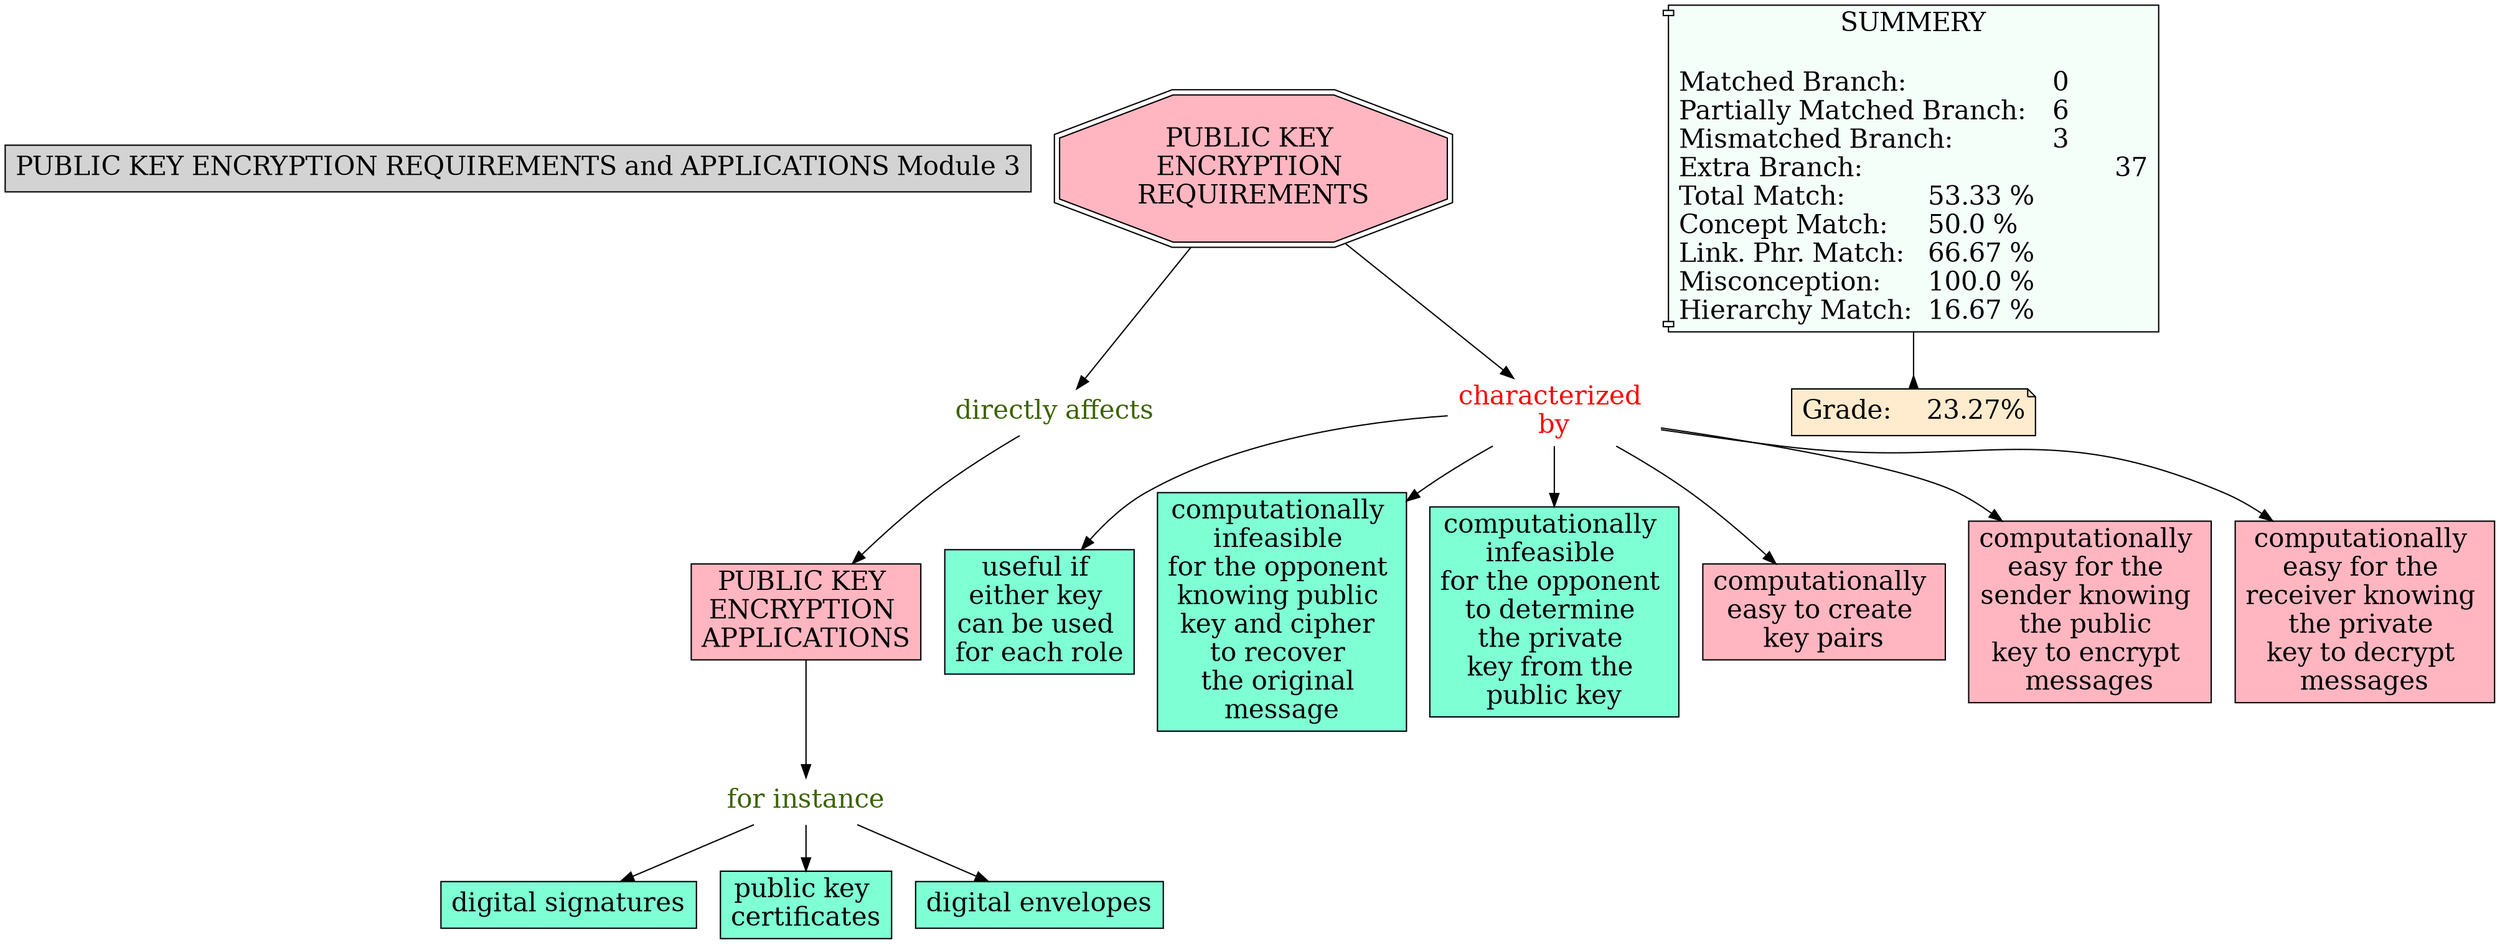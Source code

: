 // The Round Table
digraph {
	"1S46VLMJW-14NFD1P-7CX" [label="PUBLIC KEY ENCRYPTION REQUIREMENTS and APPLICATIONS Module 3" Gsplines=true fontsize=20 shape=rect style=filled]
	"1S46VSGLR-8PCR1-7QL" [label="PUBLIC KEY 
ENCRYPTION 
REQUIREMENTS" Gsplines=true fillcolor="#FFB6C1" fontsize=20 shape=doubleoctagon style=filled]
	"1S46VV23Q-F48TM3-7VW" [label="directly affects 
" Gsplines=true fontcolor="#3B6300" fontsize=20 shape=none]
	"1S46VSGLR-8PCR1-7QL" -> "1S46VV23Q-F48TM3-7VW" [constraint=true]
	"1S46VX9T9-F5ZVYF-7YJ" [label="for instance
" Gsplines=true fontcolor="#3B6300" fontsize=20 shape=none]
	"1S46VXR8N-ZL5SCS-7ZR" [label="digital signatures
" Gsplines=true fillcolor=aquamarine fontsize=20 shape=rect style=filled]
	"1S46VX9T9-F5ZVYF-7YJ" -> "1S46VXR8N-ZL5SCS-7ZR" [constraint=true]
	"1S46VSGLR-8PCR1-7QL" [label="PUBLIC KEY 
ENCRYPTION 
REQUIREMENTS" Gsplines=true fillcolor="#FFB6C1" fontsize=20 shape=doubleoctagon style=filled]
	"1S46WCC81-3FF6WN-8LP" [label="characterized 
by" Gsplines=true fontcolor=red fontsize=20 shape=none]
	"1S46VSGLR-8PCR1-7QL" -> "1S46WCC81-3FF6WN-8LP" [constraint=true]
	"1S46WCC81-3FF6WN-8LP" [label="characterized 
by" Gsplines=true fontcolor=red fontsize=20 shape=none]
	"1S46VVVYJ-1DWPG1V-7XB" [label="useful if 
either key 
can be used 
for each role
" Gsplines=true fillcolor=aquamarine fontsize=20 shape=rect style=filled]
	"1S46WCC81-3FF6WN-8LP" -> "1S46VVVYJ-1DWPG1V-7XB" [constraint=true]
	"1S46WCC81-3FF6WN-8LP" [label="characterized 
by" Gsplines=true fontcolor=red fontsize=20 shape=none]
	"1S46VVXXB-1PN9JG6-7XG" [label="computationally 
infeasible 
for the opponent 
knowing public 
key and cipher 
to recover 
the original 
message" Gsplines=true fillcolor=aquamarine fontsize=20 shape=rect style=filled]
	"1S46WCC81-3FF6WN-8LP" -> "1S46VVXXB-1PN9JG6-7XG" [constraint=true]
	"1S46VTCN4-DLM035-7TD" [label="PUBLIC KEY 
ENCRYPTION 
APPLICATIONS" Gsplines=true fillcolor="#FFB6C1" fontsize=20 shape=rect style=filled]
	"1S46VX9T9-F5ZVYF-7YJ" [label="for instance
" Gsplines=true fontcolor="#3B6300" fontsize=20 shape=none]
	"1S46VTCN4-DLM035-7TD" -> "1S46VX9T9-F5ZVYF-7YJ" [constraint=true]
	"1S46VX9T9-F5ZVYF-7YJ" [label="for instance
" Gsplines=true fontcolor="#3B6300" fontsize=20 shape=none]
	"1S46VX9T6-22CN5ZK-7YF" [label="public key 
certificates" Gsplines=true fillcolor=aquamarine fontsize=20 shape=rect style=filled]
	"1S46VX9T9-F5ZVYF-7YJ" -> "1S46VX9T6-22CN5ZK-7YF" [constraint=true]
	"1S46WCC81-3FF6WN-8LP" [label="characterized 
by" Gsplines=true fontcolor=red fontsize=20 shape=none]
	"1S46VVZQH-6HYNKR-7XL" [label="computationally 
infeasible 
for the opponent 
to determine 
the private 
key from the 
public key
" Gsplines=true fillcolor=aquamarine fontsize=20 shape=rect style=filled]
	"1S46WCC81-3FF6WN-8LP" -> "1S46VVZQH-6HYNKR-7XL" [constraint=true]
	"1S46WCC81-3FF6WN-8LP" [label="characterized 
by" Gsplines=true fontcolor=red fontsize=20 shape=none]
	"1S46VWD8H-6TX6KB-7XZ" [label="computationally 
easy to create 
key pairs" Gsplines=true fillcolor="#FFB6C1" fontsize=20 shape=rect style=filled]
	"1S46WCC81-3FF6WN-8LP" -> "1S46VWD8H-6TX6KB-7XZ" [constraint=true]
	"1S46VX9T9-F5ZVYF-7YJ" [label="for instance
" Gsplines=true fontcolor="#3B6300" fontsize=20 shape=none]
	"1S46VXN3C-Q7P91Y-7Z8" [label="digital envelopes
" Gsplines=true fillcolor=aquamarine fontsize=20 shape=rect style=filled]
	"1S46VX9T9-F5ZVYF-7YJ" -> "1S46VXN3C-Q7P91Y-7Z8" [constraint=true]
	"1S46WCC81-3FF6WN-8LP" [label="characterized 
by" Gsplines=true fontcolor=red fontsize=20 shape=none]
	"1S46VWBP7-1YP06TM-7XV" [label="computationally 
easy for the 
sender knowing 
the public 
key to encrypt 
messages" Gsplines=true fillcolor="#FFB6C1" fontsize=20 shape=rect style=filled]
	"1S46WCC81-3FF6WN-8LP" -> "1S46VWBP7-1YP06TM-7XV" [constraint=true]
	"1S46VV23Q-F48TM3-7VW" [label="directly affects 
" Gsplines=true fontcolor="#3B6300" fontsize=20 shape=none]
	"1S46VTCN4-DLM035-7TD" [label="PUBLIC KEY 
ENCRYPTION 
APPLICATIONS" Gsplines=true fillcolor="#FFB6C1" fontsize=20 shape=rect style=filled]
	"1S46VV23Q-F48TM3-7VW" -> "1S46VTCN4-DLM035-7TD" [constraint=true]
	"1S46WCC81-3FF6WN-8LP" [label="characterized 
by" Gsplines=true fontcolor=red fontsize=20 shape=none]
	"1S46W8RDB-DKTXP3-8HG" [label="computationally 
easy for the 
receiver knowing 
the private 
key to decrypt 
messages" Gsplines=true fillcolor="#FFB6C1" fontsize=20 shape=rect style=filled]
	"1S46WCC81-3FF6WN-8LP" -> "1S46W8RDB-DKTXP3-8HG" [constraint=true]
	Stat [label="SUMMERY

Matched Branch:			0\lPartially Matched Branch:	6\lMismatched Branch:		3\lExtra Branch:				37\lTotal Match:		53.33 %\lConcept Match:	50.0 %\lLink. Phr. Match:	66.67 %\lMisconception:	100.0 %\lHierarchy Match:	16.67 %\l" Gsplines=true fillcolor="#F5FFFA" fontsize=20 shape=component style=filled]
	Grade [label="Grade:	23.27%" Gsplines=true fillcolor="#FFEBCD" fontsize=20 shape=note style=filled]
	Stat -> Grade [arrowhead=inv color=black constraint=true]
}
